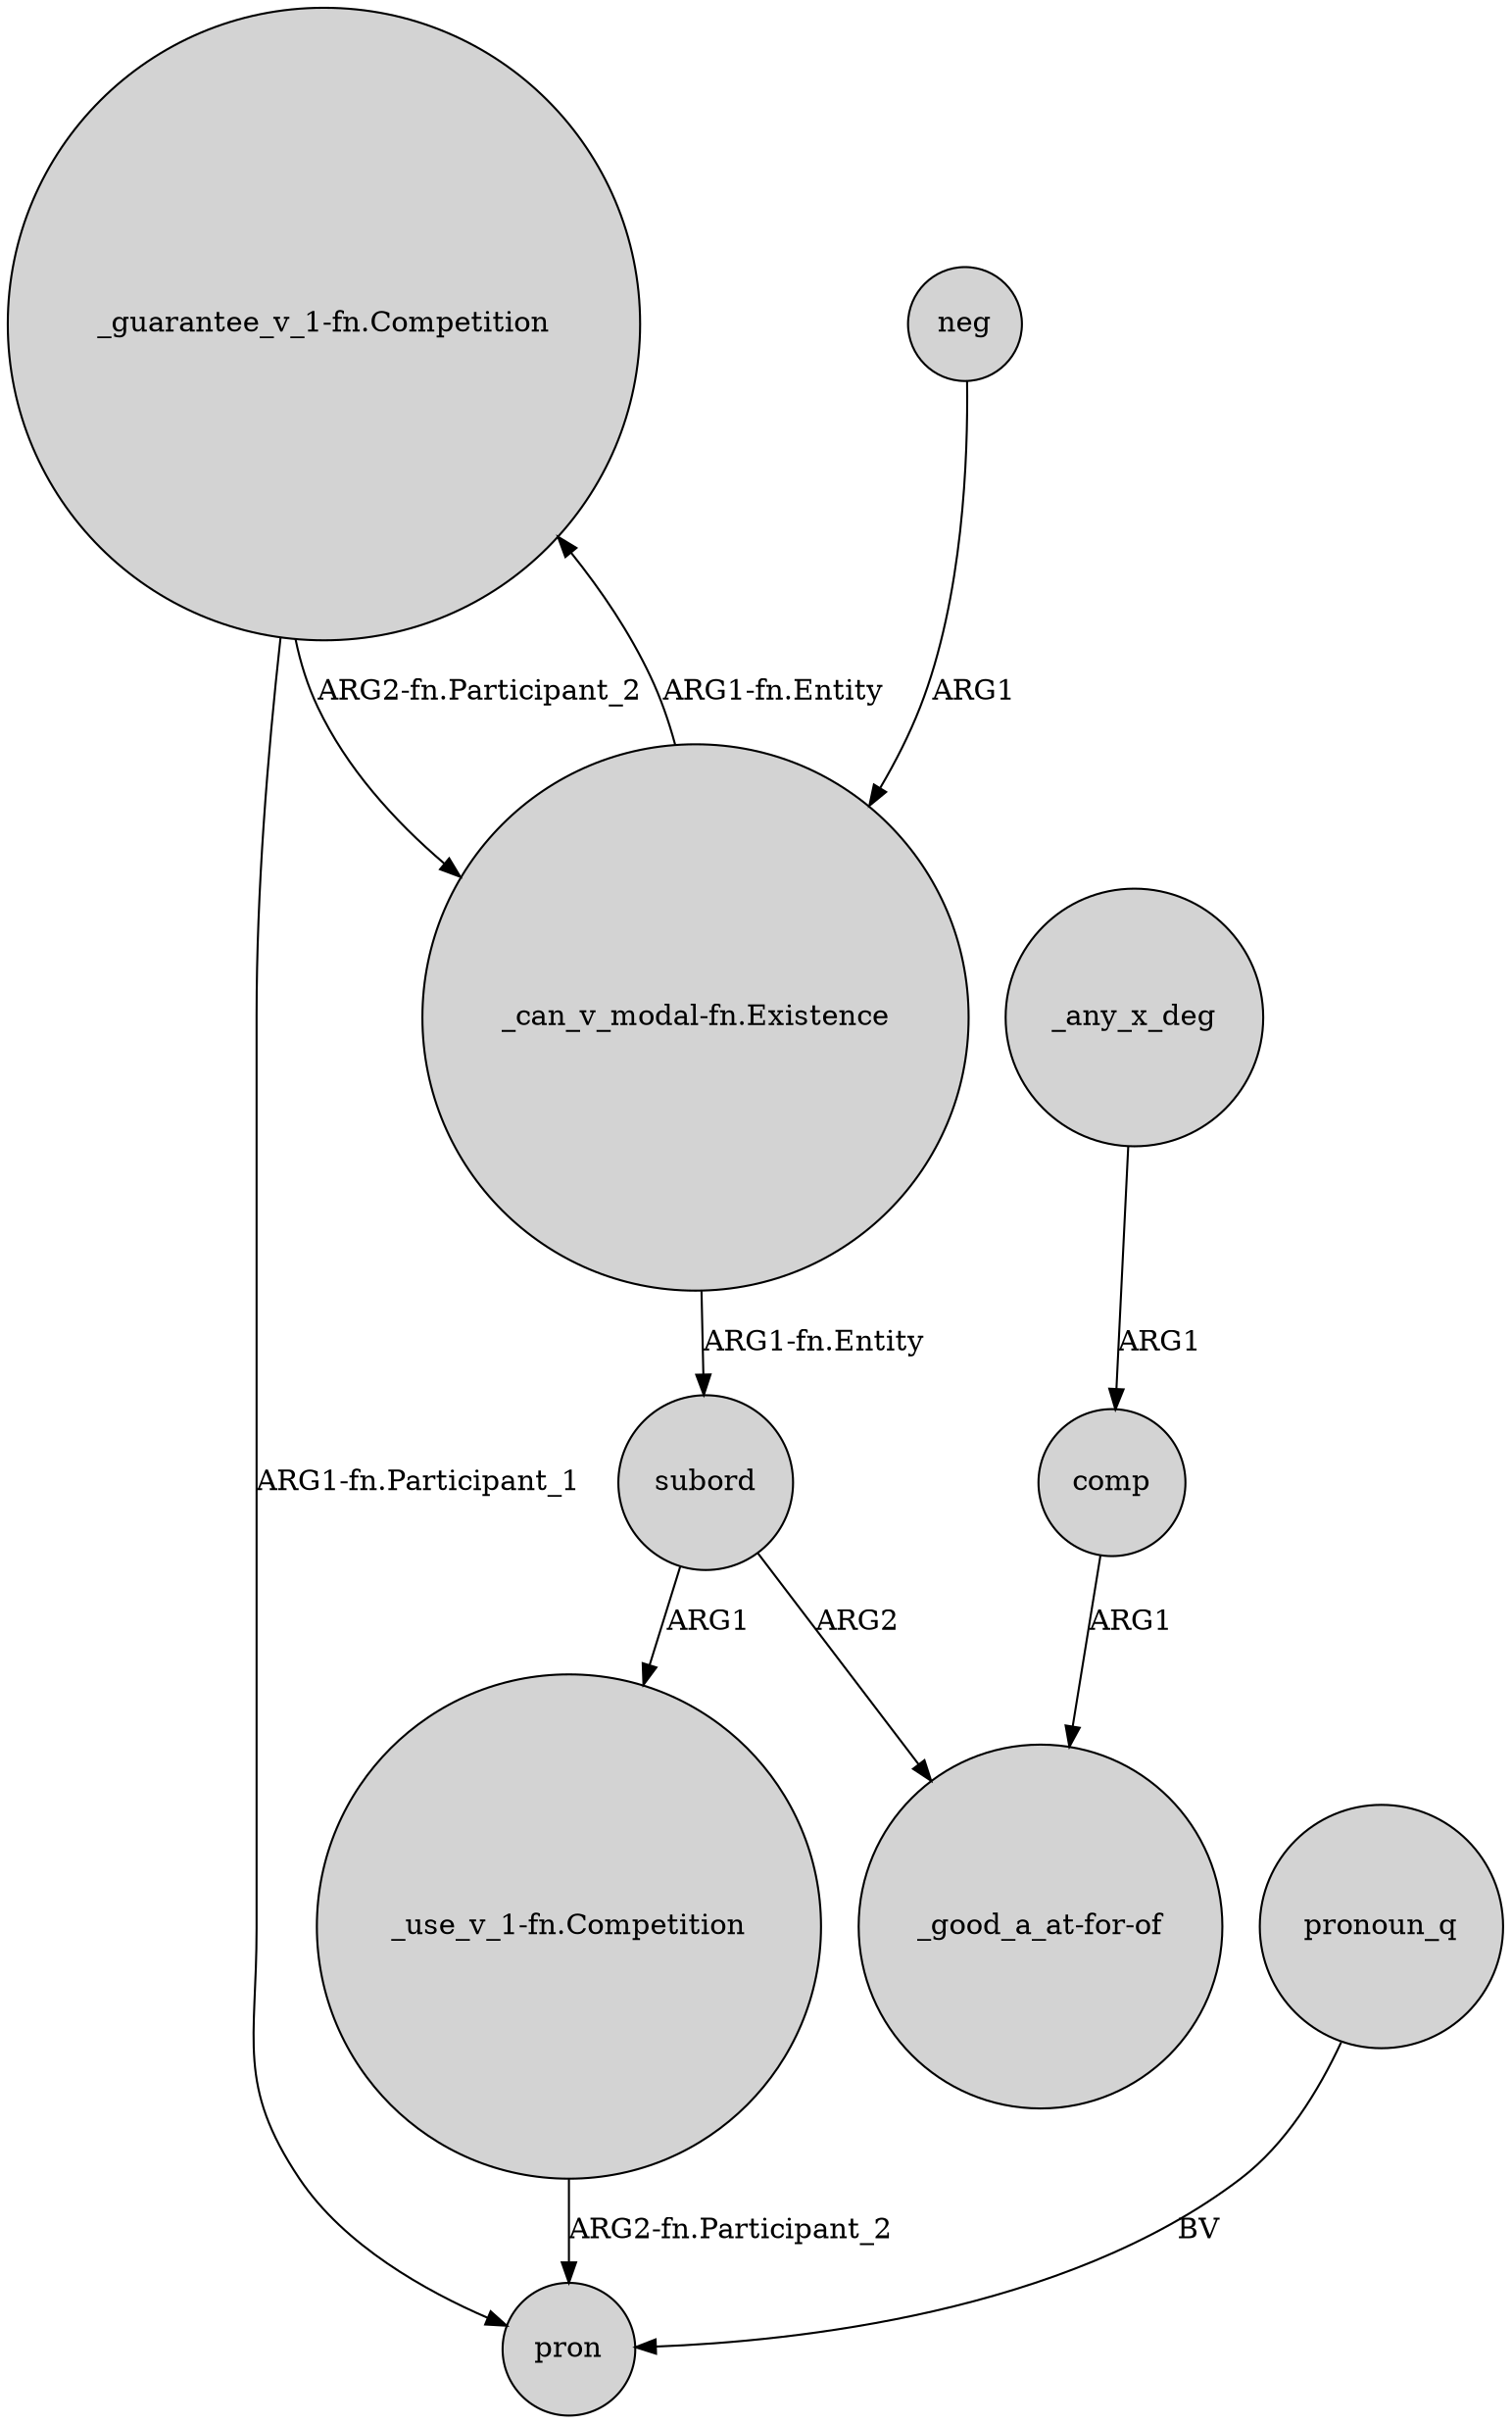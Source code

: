 digraph {
	node [shape=circle style=filled]
	"_guarantee_v_1-fn.Competition" -> pron [label="ARG1-fn.Participant_1"]
	"_can_v_modal-fn.Existence" -> subord [label="ARG1-fn.Entity"]
	subord -> "_use_v_1-fn.Competition" [label=ARG1]
	subord -> "_good_a_at-for-of" [label=ARG2]
	comp -> "_good_a_at-for-of" [label=ARG1]
	"_use_v_1-fn.Competition" -> pron [label="ARG2-fn.Participant_2"]
	"_can_v_modal-fn.Existence" -> "_guarantee_v_1-fn.Competition" [label="ARG1-fn.Entity"]
	pronoun_q -> pron [label=BV]
	_any_x_deg -> comp [label=ARG1]
	neg -> "_can_v_modal-fn.Existence" [label=ARG1]
	"_guarantee_v_1-fn.Competition" -> "_can_v_modal-fn.Existence" [label="ARG2-fn.Participant_2"]
}
